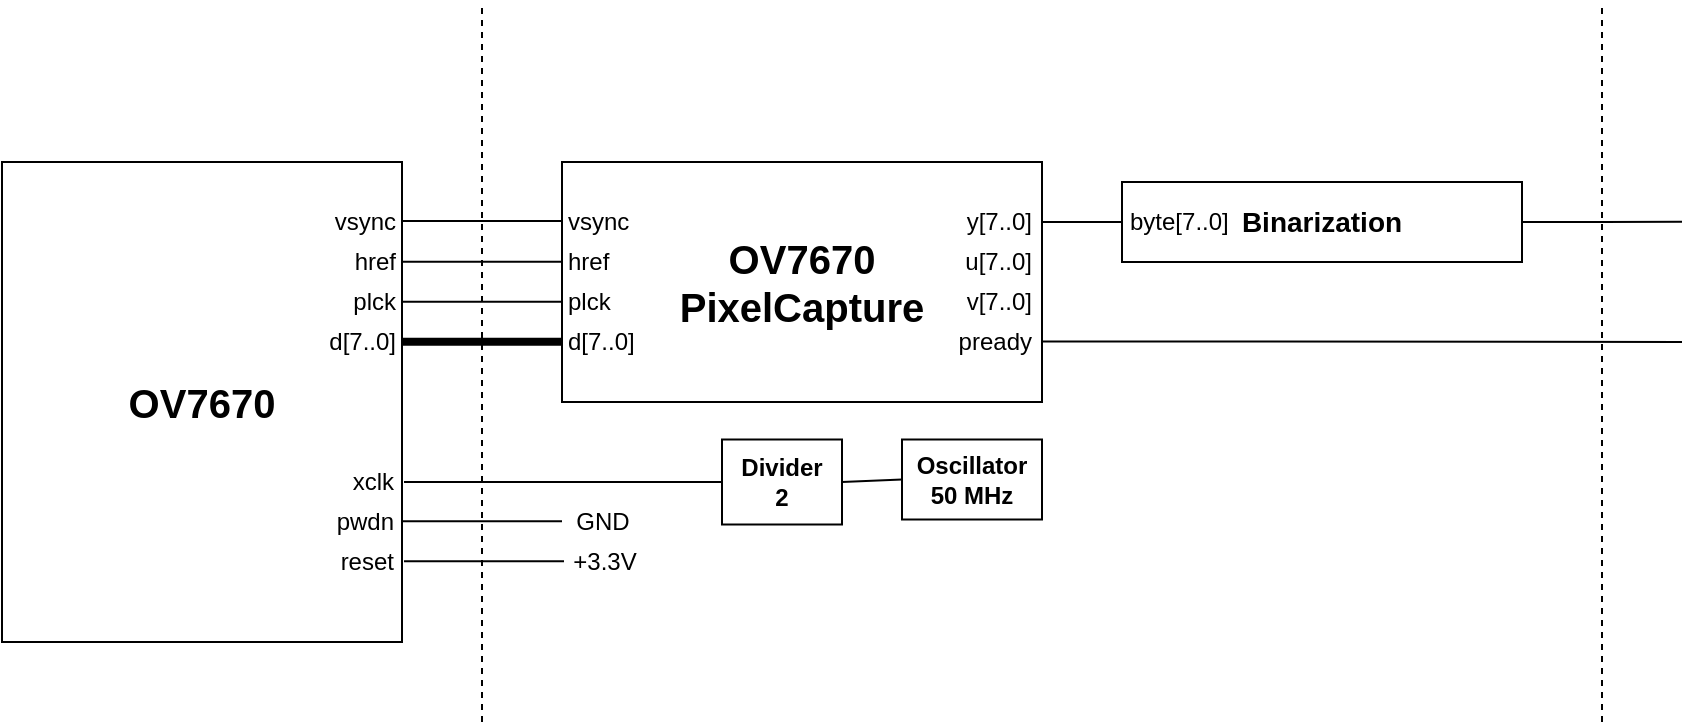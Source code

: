 <mxfile version="15.2.7" type="device"><diagram id="VatKlDcrlwuzVHd68w7S" name="Página-1"><mxGraphModel dx="868" dy="510" grid="1" gridSize="10" guides="1" tooltips="1" connect="1" arrows="1" fold="1" page="1" pageScale="1" pageWidth="1654" pageHeight="1169" math="0" shadow="0"><root><mxCell id="0"/><mxCell id="1" parent="0"/><mxCell id="sBL9BEjrUWd1iwBB7C4Y-1" value="OV7670" style="rounded=0;whiteSpace=wrap;html=1;fontSize=20;fontStyle=1" parent="1" vertex="1"><mxGeometry x="80" y="120" width="200" height="240" as="geometry"/></mxCell><mxCell id="sBL9BEjrUWd1iwBB7C4Y-2" value="vsync" style="text;html=1;align=right;verticalAlign=middle;resizable=0;points=[];autosize=1;strokeColor=none;fillColor=none;" parent="1" vertex="1"><mxGeometry x="228" y="140" width="50" height="20" as="geometry"/></mxCell><mxCell id="sBL9BEjrUWd1iwBB7C4Y-3" value="href" style="text;html=1;align=right;verticalAlign=middle;resizable=0;points=[];autosize=1;strokeColor=none;fillColor=none;" parent="1" vertex="1"><mxGeometry x="238" y="160" width="40" height="20" as="geometry"/></mxCell><mxCell id="sBL9BEjrUWd1iwBB7C4Y-4" value="plck" style="text;html=1;align=right;verticalAlign=middle;resizable=0;points=[];autosize=1;strokeColor=none;fillColor=none;" parent="1" vertex="1"><mxGeometry x="238" y="180" width="40" height="20" as="geometry"/></mxCell><mxCell id="sBL9BEjrUWd1iwBB7C4Y-5" value="d[7..0]" style="text;html=1;align=right;verticalAlign=middle;resizable=0;points=[];autosize=1;strokeColor=none;fillColor=none;" parent="1" vertex="1"><mxGeometry x="228" y="200" width="50" height="20" as="geometry"/></mxCell><mxCell id="1HOR7gLpJB_PgCSFKLu0-25" style="edgeStyle=orthogonalEdgeStyle;rounded=0;orthogonalLoop=1;jettySize=auto;html=1;exitX=1;exitY=0.25;exitDx=0;exitDy=0;entryX=0;entryY=0.5;entryDx=0;entryDy=0;fontSize=15;fontStyle=0;endArrow=none;endFill=0;" edge="1" parent="1" source="sBL9BEjrUWd1iwBB7C4Y-6" target="1HOR7gLpJB_PgCSFKLu0-24"><mxGeometry relative="1" as="geometry"/></mxCell><mxCell id="sBL9BEjrUWd1iwBB7C4Y-6" value="OV7670&lt;br&gt;PixelCapture" style="rounded=0;whiteSpace=wrap;html=1;fontSize=20;fontStyle=1" parent="1" vertex="1"><mxGeometry x="360" y="120" width="240" height="120" as="geometry"/></mxCell><mxCell id="sBL9BEjrUWd1iwBB7C4Y-7" value="vsync" style="text;html=1;align=left;verticalAlign=middle;resizable=0;points=[];autosize=1;strokeColor=none;fillColor=none;" parent="1" vertex="1"><mxGeometry x="361" y="140" width="50" height="20" as="geometry"/></mxCell><mxCell id="sBL9BEjrUWd1iwBB7C4Y-8" value="href" style="text;html=1;align=left;verticalAlign=middle;resizable=0;points=[];autosize=1;strokeColor=none;fillColor=none;" parent="1" vertex="1"><mxGeometry x="361" y="160" width="40" height="20" as="geometry"/></mxCell><mxCell id="sBL9BEjrUWd1iwBB7C4Y-9" value="plck" style="text;html=1;align=left;verticalAlign=middle;resizable=0;points=[];autosize=1;strokeColor=none;fillColor=none;" parent="1" vertex="1"><mxGeometry x="361" y="180" width="40" height="20" as="geometry"/></mxCell><mxCell id="sBL9BEjrUWd1iwBB7C4Y-10" value="d[7..0]" style="text;html=1;align=left;verticalAlign=middle;resizable=0;points=[];autosize=1;strokeColor=none;fillColor=none;" parent="1" vertex="1"><mxGeometry x="361" y="200" width="50" height="20" as="geometry"/></mxCell><mxCell id="sBL9BEjrUWd1iwBB7C4Y-13" value="" style="endArrow=none;html=1;fontSize=20;exitX=1;exitY=0.25;exitDx=0;exitDy=0;entryX=0;entryY=0.25;entryDx=0;entryDy=0;" parent="1" edge="1"><mxGeometry width="50" height="50" relative="1" as="geometry"><mxPoint x="280" y="169.88" as="sourcePoint"/><mxPoint x="360" y="169.88" as="targetPoint"/></mxGeometry></mxCell><mxCell id="sBL9BEjrUWd1iwBB7C4Y-14" value="" style="endArrow=none;html=1;fontSize=20;exitX=1;exitY=0.25;exitDx=0;exitDy=0;entryX=0;entryY=0.25;entryDx=0;entryDy=0;" parent="1" edge="1"><mxGeometry width="50" height="50" relative="1" as="geometry"><mxPoint x="280" y="189.88" as="sourcePoint"/><mxPoint x="360" y="189.88" as="targetPoint"/></mxGeometry></mxCell><mxCell id="sBL9BEjrUWd1iwBB7C4Y-15" value="" style="endArrow=none;html=1;fontSize=20;exitX=1;exitY=0.25;exitDx=0;exitDy=0;entryX=0;entryY=0.25;entryDx=0;entryDy=0;strokeWidth=4;" parent="1" edge="1"><mxGeometry width="50" height="50" relative="1" as="geometry"><mxPoint x="280" y="209.88" as="sourcePoint"/><mxPoint x="360" y="209.88" as="targetPoint"/></mxGeometry></mxCell><mxCell id="1HOR7gLpJB_PgCSFKLu0-6" value="y[7..0]" style="text;html=1;align=right;verticalAlign=middle;resizable=0;points=[];autosize=1;strokeColor=none;fillColor=none;" vertex="1" parent="1"><mxGeometry x="546" y="140" width="50" height="20" as="geometry"/></mxCell><mxCell id="1HOR7gLpJB_PgCSFKLu0-7" value="u[7..0]" style="text;html=1;align=right;verticalAlign=middle;resizable=0;points=[];autosize=1;strokeColor=none;fillColor=none;" vertex="1" parent="1"><mxGeometry x="546" y="160" width="50" height="20" as="geometry"/></mxCell><mxCell id="1HOR7gLpJB_PgCSFKLu0-8" value="v[7..0]" style="text;html=1;align=right;verticalAlign=middle;resizable=0;points=[];autosize=1;strokeColor=none;fillColor=none;" vertex="1" parent="1"><mxGeometry x="546" y="180" width="50" height="20" as="geometry"/></mxCell><mxCell id="1HOR7gLpJB_PgCSFKLu0-9" value="pready" style="text;html=1;align=right;verticalAlign=middle;resizable=0;points=[];autosize=1;strokeColor=none;fillColor=none;" vertex="1" parent="1"><mxGeometry x="546" y="200" width="50" height="20" as="geometry"/></mxCell><mxCell id="1HOR7gLpJB_PgCSFKLu0-10" value="" style="endArrow=none;dashed=1;html=1;" edge="1" parent="1"><mxGeometry width="50" height="50" relative="1" as="geometry"><mxPoint x="320" y="400" as="sourcePoint"/><mxPoint x="320" y="40" as="targetPoint"/></mxGeometry></mxCell><mxCell id="1HOR7gLpJB_PgCSFKLu0-11" value="" style="endArrow=none;html=1;fontSize=20;exitX=1;exitY=0.25;exitDx=0;exitDy=0;entryX=0;entryY=0.25;entryDx=0;entryDy=0;" edge="1" parent="1"><mxGeometry width="50" height="50" relative="1" as="geometry"><mxPoint x="280" y="149.5" as="sourcePoint"/><mxPoint x="360" y="149.5" as="targetPoint"/></mxGeometry></mxCell><mxCell id="1HOR7gLpJB_PgCSFKLu0-12" value="" style="endArrow=none;html=1;fontSize=20;exitX=1;exitY=0.25;exitDx=0;exitDy=0;" edge="1" parent="1"><mxGeometry width="50" height="50" relative="1" as="geometry"><mxPoint x="281" y="280" as="sourcePoint"/><mxPoint x="440" y="280" as="targetPoint"/></mxGeometry></mxCell><mxCell id="1HOR7gLpJB_PgCSFKLu0-13" value="xclk" style="text;html=1;align=right;verticalAlign=middle;resizable=0;points=[];autosize=1;strokeColor=none;fillColor=none;" vertex="1" parent="1"><mxGeometry x="237" y="270" width="40" height="20" as="geometry"/></mxCell><mxCell id="1HOR7gLpJB_PgCSFKLu0-14" value="pwdn" style="text;html=1;align=right;verticalAlign=middle;resizable=0;points=[];autosize=1;strokeColor=none;fillColor=none;" vertex="1" parent="1"><mxGeometry x="237" y="290" width="40" height="20" as="geometry"/></mxCell><mxCell id="1HOR7gLpJB_PgCSFKLu0-15" value="reset" style="text;html=1;align=right;verticalAlign=middle;resizable=0;points=[];autosize=1;strokeColor=none;fillColor=none;" vertex="1" parent="1"><mxGeometry x="237" y="310" width="40" height="20" as="geometry"/></mxCell><mxCell id="1HOR7gLpJB_PgCSFKLu0-16" value="" style="endArrow=none;html=1;fontSize=20;exitX=1;exitY=0.25;exitDx=0;exitDy=0;entryX=0;entryY=0.25;entryDx=0;entryDy=0;" edge="1" parent="1"><mxGeometry width="50" height="50" relative="1" as="geometry"><mxPoint x="280" y="299.58" as="sourcePoint"/><mxPoint x="360" y="299.58" as="targetPoint"/></mxGeometry></mxCell><mxCell id="1HOR7gLpJB_PgCSFKLu0-17" value="" style="endArrow=none;html=1;fontSize=20;exitX=1;exitY=0.25;exitDx=0;exitDy=0;entryX=0;entryY=0.25;entryDx=0;entryDy=0;" edge="1" parent="1"><mxGeometry width="50" height="50" relative="1" as="geometry"><mxPoint x="281" y="319.58" as="sourcePoint"/><mxPoint x="361" y="319.58" as="targetPoint"/></mxGeometry></mxCell><mxCell id="1HOR7gLpJB_PgCSFKLu0-18" value="GND&lt;br&gt;" style="text;html=1;align=center;verticalAlign=middle;resizable=0;points=[];autosize=1;strokeColor=none;fillColor=none;" vertex="1" parent="1"><mxGeometry x="360" y="290" width="40" height="20" as="geometry"/></mxCell><mxCell id="1HOR7gLpJB_PgCSFKLu0-19" value="+3.3V" style="text;html=1;align=center;verticalAlign=middle;resizable=0;points=[];autosize=1;strokeColor=none;fillColor=none;" vertex="1" parent="1"><mxGeometry x="356" y="310" width="50" height="20" as="geometry"/></mxCell><mxCell id="1HOR7gLpJB_PgCSFKLu0-20" value="Oscillator&lt;br style=&quot;font-size: 12px;&quot;&gt;50 MHz" style="rounded=0;whiteSpace=wrap;html=1;fontSize=12;fontStyle=1" vertex="1" parent="1"><mxGeometry x="530" y="258.75" width="70" height="40" as="geometry"/></mxCell><mxCell id="1HOR7gLpJB_PgCSFKLu0-21" value="Divider&lt;br style=&quot;font-size: 12px;&quot;&gt;2" style="rounded=0;whiteSpace=wrap;html=1;fontSize=12;fontStyle=1" vertex="1" parent="1"><mxGeometry x="440" y="258.75" width="60" height="42.5" as="geometry"/></mxCell><mxCell id="1HOR7gLpJB_PgCSFKLu0-23" value="" style="endArrow=none;html=1;fontSize=20;exitX=0;exitY=0.5;exitDx=0;exitDy=0;entryX=1;entryY=0.5;entryDx=0;entryDy=0;" edge="1" parent="1" source="1HOR7gLpJB_PgCSFKLu0-20" target="1HOR7gLpJB_PgCSFKLu0-21"><mxGeometry width="50" height="50" relative="1" as="geometry"><mxPoint x="291" y="290" as="sourcePoint"/><mxPoint x="450" y="290" as="targetPoint"/></mxGeometry></mxCell><mxCell id="1HOR7gLpJB_PgCSFKLu0-31" style="edgeStyle=orthogonalEdgeStyle;rounded=0;orthogonalLoop=1;jettySize=auto;html=1;exitX=1;exitY=0.5;exitDx=0;exitDy=0;fontSize=14;endArrow=none;endFill=0;" edge="1" parent="1" source="1HOR7gLpJB_PgCSFKLu0-24"><mxGeometry relative="1" as="geometry"><mxPoint x="920" y="149.857" as="targetPoint"/></mxGeometry></mxCell><mxCell id="1HOR7gLpJB_PgCSFKLu0-24" value="Binarization" style="rounded=0;whiteSpace=wrap;html=1;fontSize=14;fontStyle=1" vertex="1" parent="1"><mxGeometry x="640" y="130" width="200" height="40" as="geometry"/></mxCell><mxCell id="1HOR7gLpJB_PgCSFKLu0-27" value="" style="endArrow=none;dashed=1;html=1;" edge="1" parent="1"><mxGeometry width="50" height="50" relative="1" as="geometry"><mxPoint x="880" y="400" as="sourcePoint"/><mxPoint x="880" y="40" as="targetPoint"/></mxGeometry></mxCell><mxCell id="1HOR7gLpJB_PgCSFKLu0-28" style="edgeStyle=orthogonalEdgeStyle;rounded=0;orthogonalLoop=1;jettySize=auto;html=1;exitX=1;exitY=0.25;exitDx=0;exitDy=0;fontSize=15;fontStyle=0;endArrow=none;endFill=0;" edge="1" parent="1"><mxGeometry relative="1" as="geometry"><mxPoint x="600" y="209.71" as="sourcePoint"/><mxPoint x="920" y="210" as="targetPoint"/><Array as="points"><mxPoint x="700" y="210"/><mxPoint x="800" y="210"/></Array></mxGeometry></mxCell><mxCell id="1HOR7gLpJB_PgCSFKLu0-29" value="byte[7..0]" style="text;html=1;align=left;verticalAlign=middle;resizable=0;points=[];autosize=1;strokeColor=none;fillColor=none;" vertex="1" parent="1"><mxGeometry x="642" y="140" width="60" height="20" as="geometry"/></mxCell></root></mxGraphModel></diagram></mxfile>